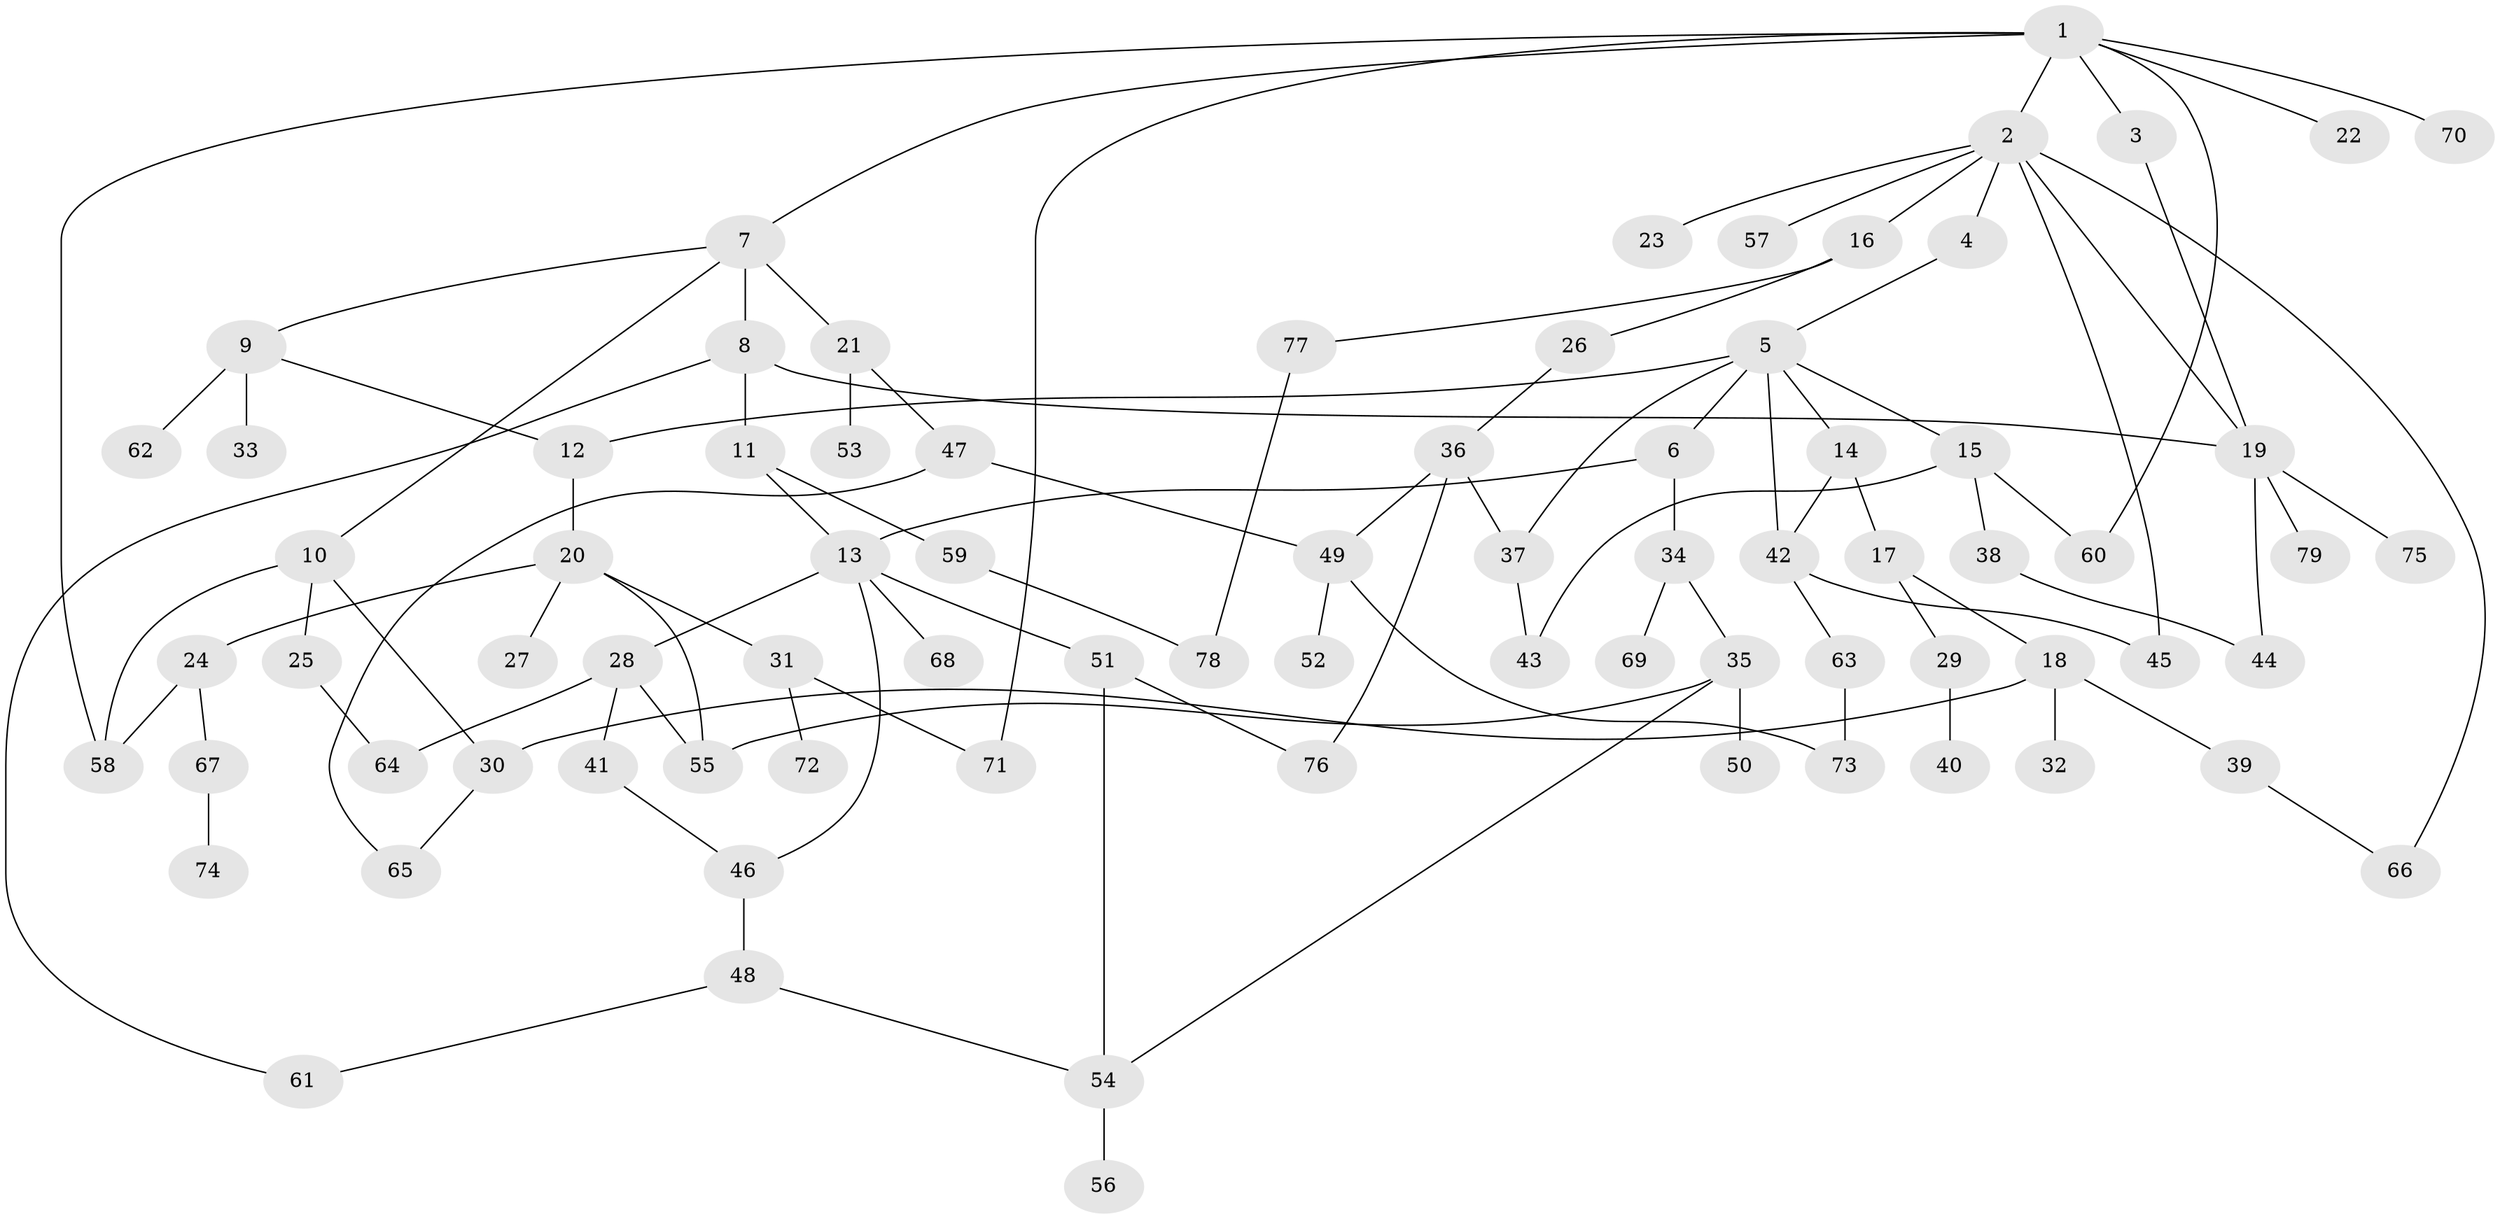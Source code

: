 // coarse degree distribution, {7: 0.05660377358490566, 11: 0.018867924528301886, 2: 0.20754716981132076, 8: 0.018867924528301886, 4: 0.1320754716981132, 3: 0.16981132075471697, 5: 0.03773584905660377, 6: 0.03773584905660377, 1: 0.32075471698113206}
// Generated by graph-tools (version 1.1) at 2025/51/02/27/25 19:51:41]
// undirected, 79 vertices, 105 edges
graph export_dot {
graph [start="1"]
  node [color=gray90,style=filled];
  1;
  2;
  3;
  4;
  5;
  6;
  7;
  8;
  9;
  10;
  11;
  12;
  13;
  14;
  15;
  16;
  17;
  18;
  19;
  20;
  21;
  22;
  23;
  24;
  25;
  26;
  27;
  28;
  29;
  30;
  31;
  32;
  33;
  34;
  35;
  36;
  37;
  38;
  39;
  40;
  41;
  42;
  43;
  44;
  45;
  46;
  47;
  48;
  49;
  50;
  51;
  52;
  53;
  54;
  55;
  56;
  57;
  58;
  59;
  60;
  61;
  62;
  63;
  64;
  65;
  66;
  67;
  68;
  69;
  70;
  71;
  72;
  73;
  74;
  75;
  76;
  77;
  78;
  79;
  1 -- 2;
  1 -- 3;
  1 -- 7;
  1 -- 22;
  1 -- 70;
  1 -- 58;
  1 -- 71;
  1 -- 60;
  2 -- 4;
  2 -- 16;
  2 -- 19;
  2 -- 23;
  2 -- 45;
  2 -- 57;
  2 -- 66;
  3 -- 19;
  4 -- 5;
  5 -- 6;
  5 -- 14;
  5 -- 15;
  5 -- 37;
  5 -- 42;
  5 -- 12;
  6 -- 34;
  6 -- 13;
  7 -- 8;
  7 -- 9;
  7 -- 10;
  7 -- 21;
  8 -- 11;
  8 -- 19;
  8 -- 61;
  9 -- 12;
  9 -- 33;
  9 -- 62;
  10 -- 25;
  10 -- 58;
  10 -- 30;
  11 -- 13;
  11 -- 59;
  12 -- 20;
  13 -- 28;
  13 -- 46;
  13 -- 51;
  13 -- 68;
  14 -- 17;
  14 -- 42;
  15 -- 38;
  15 -- 43;
  15 -- 60;
  16 -- 26;
  16 -- 77;
  17 -- 18;
  17 -- 29;
  18 -- 30;
  18 -- 32;
  18 -- 39;
  19 -- 75;
  19 -- 79;
  19 -- 44;
  20 -- 24;
  20 -- 27;
  20 -- 31;
  20 -- 55;
  21 -- 47;
  21 -- 53;
  24 -- 67;
  24 -- 58;
  25 -- 64;
  26 -- 36;
  28 -- 41;
  28 -- 64;
  28 -- 55;
  29 -- 40;
  30 -- 65;
  31 -- 71;
  31 -- 72;
  34 -- 35;
  34 -- 69;
  35 -- 50;
  35 -- 55;
  35 -- 54;
  36 -- 76;
  36 -- 37;
  36 -- 49;
  37 -- 43;
  38 -- 44;
  39 -- 66;
  41 -- 46;
  42 -- 63;
  42 -- 45;
  46 -- 48;
  47 -- 49;
  47 -- 65;
  48 -- 54;
  48 -- 61;
  49 -- 52;
  49 -- 73;
  51 -- 76;
  51 -- 54;
  54 -- 56;
  59 -- 78;
  63 -- 73;
  67 -- 74;
  77 -- 78;
}
